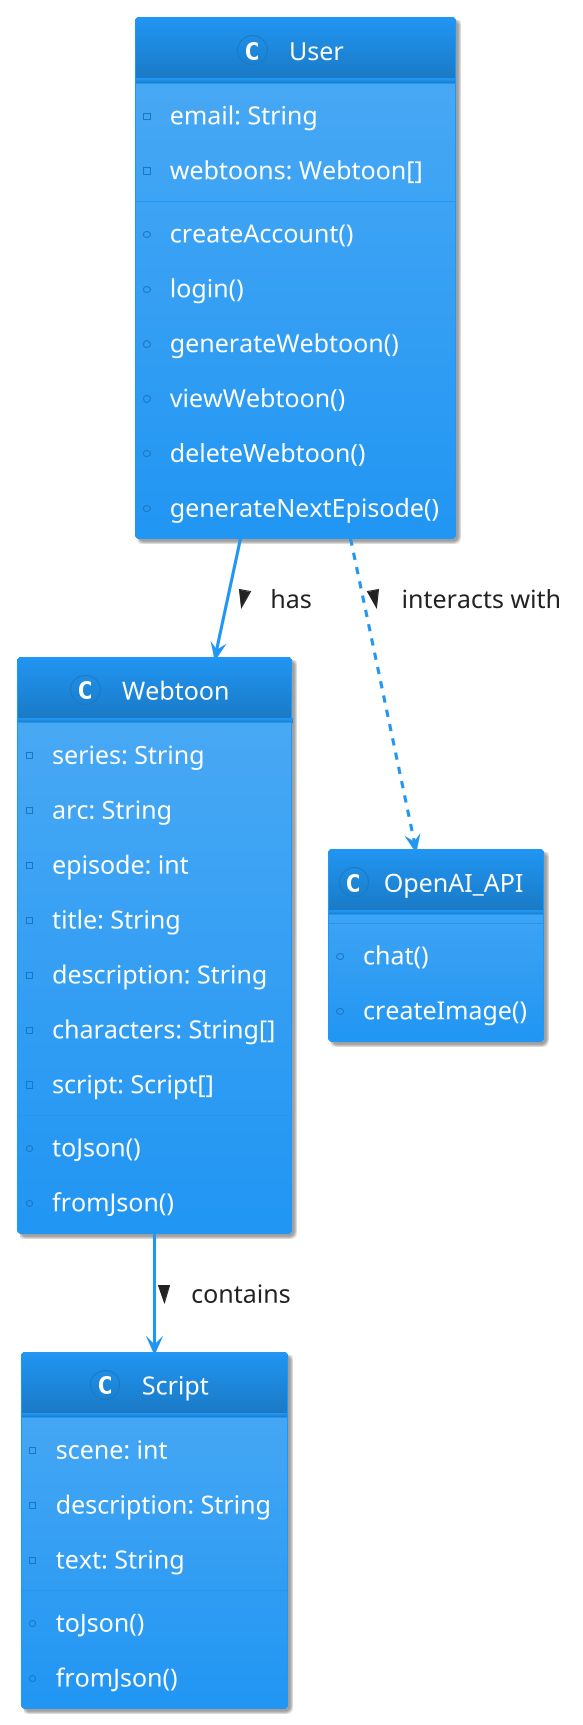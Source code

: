 @startuml
!theme materia
'Define the skinparam for the font size
skinparam defaultFontSize 24

class User {
  - email: String
  - webtoons: Webtoon[]
  + createAccount()
  + login()
  + generateWebtoon()
  + viewWebtoon()
  + deleteWebtoon()
  + generateNextEpisode()
}

class Webtoon {
  - series: String
  - arc: String
  - episode: int
  - title: String
  - description: String
  - characters: String[]
  - script: Script[]
  + toJson()
  + fromJson()
}

class Script {
  - scene: int
  - description: String
  - text: String
  + toJson()
  + fromJson()
}

class OpenAI_API {
  + chat()
  + createImage()
}

User --> Webtoon : "has >"
Webtoon --> Script : "contains >"
User ..> OpenAI_API : "interacts with >"
@enduml
